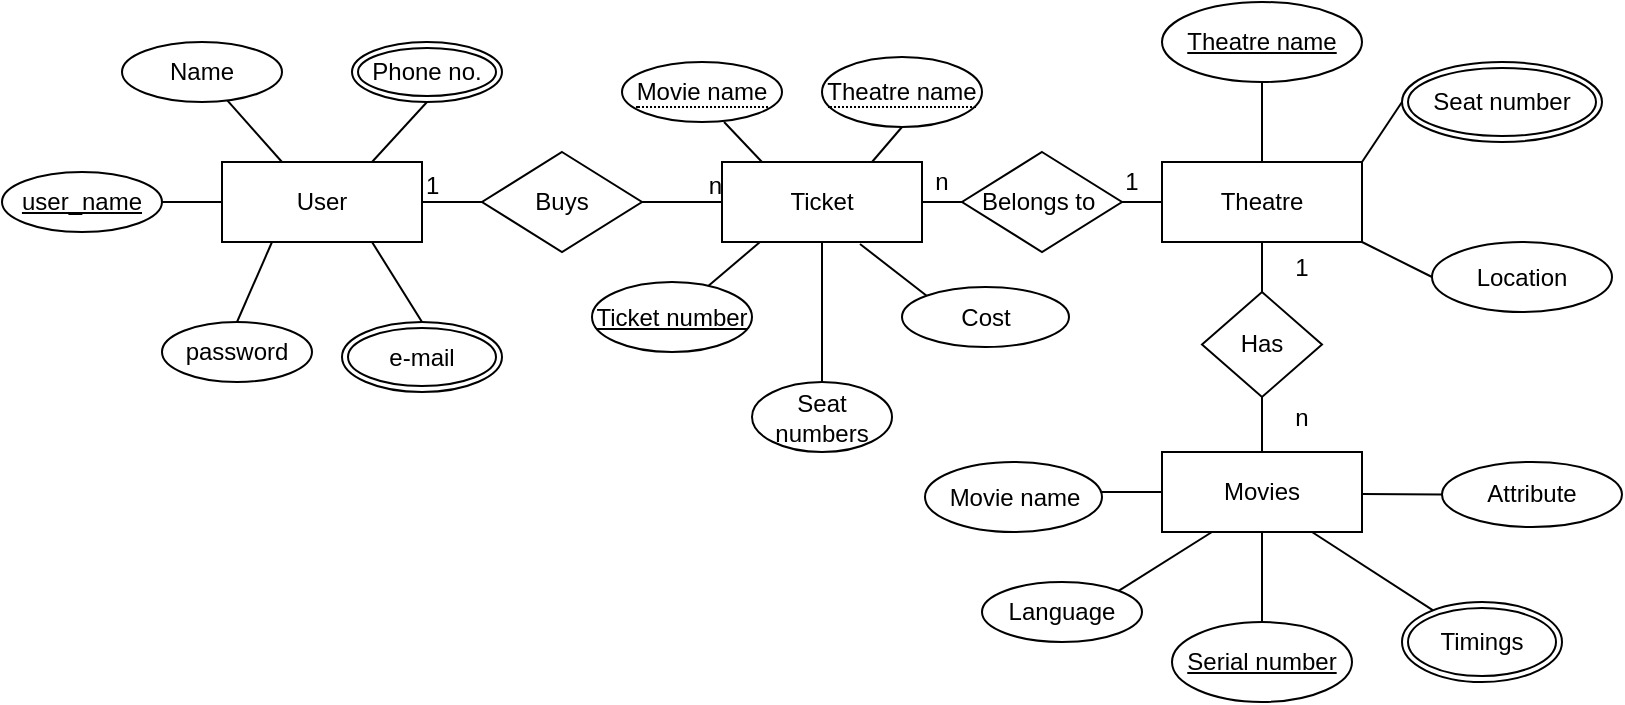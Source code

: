 <mxfile version="13.1.2" type="device"><diagram id="C5RBs43oDa-KdzZeNtuy" name="Page-1"><mxGraphModel dx="868" dy="471" grid="1" gridSize="10" guides="1" tooltips="1" connect="1" arrows="1" fold="1" page="1" pageScale="1" pageWidth="827" pageHeight="1169" math="0" shadow="0"><root><mxCell id="WIyWlLk6GJQsqaUBKTNV-0"/><mxCell id="WIyWlLk6GJQsqaUBKTNV-1" parent="WIyWlLk6GJQsqaUBKTNV-0"/><mxCell id="AY1r9M6z1_LRZxDgciR9-0" value="User" style="whiteSpace=wrap;html=1;align=center;" parent="WIyWlLk6GJQsqaUBKTNV-1" vertex="1"><mxGeometry x="110" y="190" width="100" height="40" as="geometry"/></mxCell><mxCell id="AY1r9M6z1_LRZxDgciR9-1" value="Ticket" style="whiteSpace=wrap;html=1;align=center;" parent="WIyWlLk6GJQsqaUBKTNV-1" vertex="1"><mxGeometry x="360" y="190" width="100" height="40" as="geometry"/></mxCell><mxCell id="AY1r9M6z1_LRZxDgciR9-2" value="Theatre" style="whiteSpace=wrap;html=1;align=center;" parent="WIyWlLk6GJQsqaUBKTNV-1" vertex="1"><mxGeometry x="580" y="190" width="100" height="40" as="geometry"/></mxCell><mxCell id="AY1r9M6z1_LRZxDgciR9-3" value="" style="endArrow=none;html=1;rounded=0;exitX=1;exitY=0.5;exitDx=0;exitDy=0;" parent="WIyWlLk6GJQsqaUBKTNV-1" source="AY1r9M6z1_LRZxDgciR9-0" target="AY1r9M6z1_LRZxDgciR9-1" edge="1"><mxGeometry relative="1" as="geometry"><mxPoint x="330" y="270" as="sourcePoint"/><mxPoint x="490" y="270" as="targetPoint"/></mxGeometry></mxCell><mxCell id="AY1r9M6z1_LRZxDgciR9-4" value="1" style="resizable=0;html=1;align=left;verticalAlign=bottom;" parent="AY1r9M6z1_LRZxDgciR9-3" connectable="0" vertex="1"><mxGeometry x="-1" relative="1" as="geometry"/></mxCell><mxCell id="AY1r9M6z1_LRZxDgciR9-5" value="n" style="resizable=0;html=1;align=right;verticalAlign=bottom;" parent="AY1r9M6z1_LRZxDgciR9-3" connectable="0" vertex="1"><mxGeometry x="1" relative="1" as="geometry"/></mxCell><mxCell id="AY1r9M6z1_LRZxDgciR9-6" value="user_name" style="ellipse;whiteSpace=wrap;html=1;align=center;fontStyle=4;" parent="WIyWlLk6GJQsqaUBKTNV-1" vertex="1"><mxGeometry y="195" width="80" height="30" as="geometry"/></mxCell><mxCell id="AY1r9M6z1_LRZxDgciR9-7" value="password" style="ellipse;whiteSpace=wrap;html=1;align=center;" parent="WIyWlLk6GJQsqaUBKTNV-1" vertex="1"><mxGeometry x="80" y="270" width="75" height="30" as="geometry"/></mxCell><mxCell id="AY1r9M6z1_LRZxDgciR9-8" value="Name" style="ellipse;whiteSpace=wrap;html=1;align=center;" parent="WIyWlLk6GJQsqaUBKTNV-1" vertex="1"><mxGeometry x="60" y="130" width="80" height="30" as="geometry"/></mxCell><mxCell id="AY1r9M6z1_LRZxDgciR9-11" value="Phone no." style="ellipse;shape=doubleEllipse;margin=3;whiteSpace=wrap;html=1;align=center;" parent="WIyWlLk6GJQsqaUBKTNV-1" vertex="1"><mxGeometry x="175" y="130" width="75" height="30" as="geometry"/></mxCell><mxCell id="AY1r9M6z1_LRZxDgciR9-12" value="e-mail" style="ellipse;shape=doubleEllipse;margin=3;whiteSpace=wrap;html=1;align=center;" parent="WIyWlLk6GJQsqaUBKTNV-1" vertex="1"><mxGeometry x="170" y="270" width="80" height="35" as="geometry"/></mxCell><mxCell id="AY1r9M6z1_LRZxDgciR9-15" value="" style="endArrow=none;html=1;rounded=0;" parent="WIyWlLk6GJQsqaUBKTNV-1" source="AY1r9M6z1_LRZxDgciR9-8" edge="1"><mxGeometry relative="1" as="geometry"><mxPoint x="70" y="180" as="sourcePoint"/><mxPoint x="140" y="190" as="targetPoint"/></mxGeometry></mxCell><mxCell id="AY1r9M6z1_LRZxDgciR9-18" value="" style="endArrow=none;html=1;rounded=0;exitX=0.5;exitY=1;exitDx=0;exitDy=0;entryX=0.75;entryY=0;entryDx=0;entryDy=0;" parent="WIyWlLk6GJQsqaUBKTNV-1" source="AY1r9M6z1_LRZxDgciR9-11" target="AY1r9M6z1_LRZxDgciR9-0" edge="1"><mxGeometry relative="1" as="geometry"><mxPoint x="330" y="270" as="sourcePoint"/><mxPoint x="160" y="190" as="targetPoint"/></mxGeometry></mxCell><mxCell id="AY1r9M6z1_LRZxDgciR9-20" value="" style="endArrow=none;html=1;rounded=0;exitX=1;exitY=0.5;exitDx=0;exitDy=0;entryX=0;entryY=0.5;entryDx=0;entryDy=0;" parent="WIyWlLk6GJQsqaUBKTNV-1" source="AY1r9M6z1_LRZxDgciR9-6" target="AY1r9M6z1_LRZxDgciR9-0" edge="1"><mxGeometry relative="1" as="geometry"><mxPoint x="330" y="270" as="sourcePoint"/><mxPoint x="490" y="270" as="targetPoint"/></mxGeometry></mxCell><mxCell id="AY1r9M6z1_LRZxDgciR9-21" value="" style="endArrow=none;html=1;rounded=0;entryX=0.5;entryY=0;entryDx=0;entryDy=0;exitX=0.25;exitY=1;exitDx=0;exitDy=0;" parent="WIyWlLk6GJQsqaUBKTNV-1" source="AY1r9M6z1_LRZxDgciR9-0" target="AY1r9M6z1_LRZxDgciR9-7" edge="1"><mxGeometry relative="1" as="geometry"><mxPoint x="140" y="231" as="sourcePoint"/><mxPoint x="490" y="270" as="targetPoint"/></mxGeometry></mxCell><mxCell id="AY1r9M6z1_LRZxDgciR9-22" value="" style="endArrow=none;html=1;rounded=0;entryX=0.5;entryY=0;entryDx=0;entryDy=0;exitX=0.75;exitY=1;exitDx=0;exitDy=0;" parent="WIyWlLk6GJQsqaUBKTNV-1" source="AY1r9M6z1_LRZxDgciR9-0" target="AY1r9M6z1_LRZxDgciR9-12" edge="1"><mxGeometry relative="1" as="geometry"><mxPoint x="330" y="270" as="sourcePoint"/><mxPoint x="490" y="270" as="targetPoint"/></mxGeometry></mxCell><mxCell id="AY1r9M6z1_LRZxDgciR9-24" value="&lt;span style=&quot;border-bottom: 1px dotted&quot;&gt;Movie name&lt;/span&gt;" style="ellipse;whiteSpace=wrap;html=1;align=center;" parent="WIyWlLk6GJQsqaUBKTNV-1" vertex="1"><mxGeometry x="310" y="140" width="80" height="30" as="geometry"/></mxCell><mxCell id="AY1r9M6z1_LRZxDgciR9-25" value="&lt;span style=&quot;border-bottom: 1px dotted&quot;&gt;Theatre name&lt;/span&gt;" style="ellipse;whiteSpace=wrap;html=1;align=center;" parent="WIyWlLk6GJQsqaUBKTNV-1" vertex="1"><mxGeometry x="410" y="137.5" width="80" height="35" as="geometry"/></mxCell><mxCell id="AY1r9M6z1_LRZxDgciR9-26" value="Buys" style="shape=rhombus;perimeter=rhombusPerimeter;whiteSpace=wrap;html=1;align=center;" parent="WIyWlLk6GJQsqaUBKTNV-1" vertex="1"><mxGeometry x="240" y="185" width="80" height="50" as="geometry"/></mxCell><mxCell id="AY1r9M6z1_LRZxDgciR9-28" value="Ticket number" style="ellipse;whiteSpace=wrap;html=1;align=center;fontStyle=4;" parent="WIyWlLk6GJQsqaUBKTNV-1" vertex="1"><mxGeometry x="295" y="250" width="80" height="35" as="geometry"/></mxCell><mxCell id="AY1r9M6z1_LRZxDgciR9-29" value="Cost" style="ellipse;whiteSpace=wrap;html=1;align=center;" parent="WIyWlLk6GJQsqaUBKTNV-1" vertex="1"><mxGeometry x="450" y="252.5" width="83.5" height="30" as="geometry"/></mxCell><mxCell id="AY1r9M6z1_LRZxDgciR9-30" value="Seat numbers" style="ellipse;whiteSpace=wrap;html=1;align=center;" parent="WIyWlLk6GJQsqaUBKTNV-1" vertex="1"><mxGeometry x="375" y="300" width="70" height="35" as="geometry"/></mxCell><mxCell id="AY1r9M6z1_LRZxDgciR9-31" value="" style="endArrow=none;html=1;rounded=0;exitX=0.19;exitY=1;exitDx=0;exitDy=0;exitPerimeter=0;" parent="WIyWlLk6GJQsqaUBKTNV-1" source="AY1r9M6z1_LRZxDgciR9-1" target="AY1r9M6z1_LRZxDgciR9-28" edge="1"><mxGeometry relative="1" as="geometry"><mxPoint x="330" y="270" as="sourcePoint"/><mxPoint x="490" y="270" as="targetPoint"/></mxGeometry></mxCell><mxCell id="AY1r9M6z1_LRZxDgciR9-32" value="" style="endArrow=none;html=1;rounded=0;exitX=0.638;exitY=1;exitDx=0;exitDy=0;exitPerimeter=0;" parent="WIyWlLk6GJQsqaUBKTNV-1" source="AY1r9M6z1_LRZxDgciR9-24" edge="1"><mxGeometry relative="1" as="geometry"><mxPoint x="330" y="270" as="sourcePoint"/><mxPoint x="380" y="190" as="targetPoint"/></mxGeometry></mxCell><mxCell id="AY1r9M6z1_LRZxDgciR9-33" value="" style="endArrow=none;html=1;rounded=0;exitX=0.5;exitY=1;exitDx=0;exitDy=0;entryX=0.75;entryY=0;entryDx=0;entryDy=0;" parent="WIyWlLk6GJQsqaUBKTNV-1" source="AY1r9M6z1_LRZxDgciR9-25" target="AY1r9M6z1_LRZxDgciR9-1" edge="1"><mxGeometry relative="1" as="geometry"><mxPoint x="330" y="270" as="sourcePoint"/><mxPoint x="490" y="270" as="targetPoint"/></mxGeometry></mxCell><mxCell id="AY1r9M6z1_LRZxDgciR9-34" value="" style="endArrow=none;html=1;rounded=0;exitX=0.69;exitY=1.025;exitDx=0;exitDy=0;exitPerimeter=0;entryX=0;entryY=0;entryDx=0;entryDy=0;" parent="WIyWlLk6GJQsqaUBKTNV-1" source="AY1r9M6z1_LRZxDgciR9-1" target="AY1r9M6z1_LRZxDgciR9-29" edge="1"><mxGeometry relative="1" as="geometry"><mxPoint x="430" y="229" as="sourcePoint"/><mxPoint x="460" y="250" as="targetPoint"/></mxGeometry></mxCell><mxCell id="AY1r9M6z1_LRZxDgciR9-35" value="" style="endArrow=none;html=1;rounded=0;entryX=0.5;entryY=1;entryDx=0;entryDy=0;" parent="WIyWlLk6GJQsqaUBKTNV-1" target="AY1r9M6z1_LRZxDgciR9-1" edge="1"><mxGeometry relative="1" as="geometry"><mxPoint x="410" y="300" as="sourcePoint"/><mxPoint x="490" y="270" as="targetPoint"/></mxGeometry></mxCell><mxCell id="AY1r9M6z1_LRZxDgciR9-37" value="Theatre name" style="ellipse;whiteSpace=wrap;html=1;align=center;fontStyle=4;" parent="WIyWlLk6GJQsqaUBKTNV-1" vertex="1"><mxGeometry x="580" y="110" width="100" height="40" as="geometry"/></mxCell><mxCell id="AY1r9M6z1_LRZxDgciR9-38" value="Seat number" style="ellipse;shape=doubleEllipse;margin=3;whiteSpace=wrap;html=1;align=center;" parent="WIyWlLk6GJQsqaUBKTNV-1" vertex="1"><mxGeometry x="700" y="140" width="100" height="40" as="geometry"/></mxCell><mxCell id="AY1r9M6z1_LRZxDgciR9-39" value="Has" style="shape=rhombus;perimeter=rhombusPerimeter;whiteSpace=wrap;html=1;align=center;" parent="WIyWlLk6GJQsqaUBKTNV-1" vertex="1"><mxGeometry x="600" y="255" width="60" height="52.5" as="geometry"/></mxCell><mxCell id="AY1r9M6z1_LRZxDgciR9-40" value="Movies" style="whiteSpace=wrap;html=1;align=center;" parent="WIyWlLk6GJQsqaUBKTNV-1" vertex="1"><mxGeometry x="580" y="335" width="100" height="40" as="geometry"/></mxCell><mxCell id="AY1r9M6z1_LRZxDgciR9-41" value="Movie name" style="ellipse;whiteSpace=wrap;html=1;align=center;" parent="WIyWlLk6GJQsqaUBKTNV-1" vertex="1"><mxGeometry x="461.5" y="340" width="88.5" height="35" as="geometry"/></mxCell><mxCell id="AY1r9M6z1_LRZxDgciR9-44" value="Language" style="ellipse;whiteSpace=wrap;html=1;align=center;" parent="WIyWlLk6GJQsqaUBKTNV-1" vertex="1"><mxGeometry x="490" y="400" width="80" height="30" as="geometry"/></mxCell><mxCell id="AY1r9M6z1_LRZxDgciR9-45" value="Serial number" style="ellipse;whiteSpace=wrap;html=1;align=center;fontStyle=4;" parent="WIyWlLk6GJQsqaUBKTNV-1" vertex="1"><mxGeometry x="585" y="420" width="90" height="40" as="geometry"/></mxCell><mxCell id="AY1r9M6z1_LRZxDgciR9-46" value="Attribute" style="ellipse;whiteSpace=wrap;html=1;align=center;" parent="WIyWlLk6GJQsqaUBKTNV-1" vertex="1"><mxGeometry x="720" y="340" width="90" height="32.5" as="geometry"/></mxCell><mxCell id="AY1r9M6z1_LRZxDgciR9-48" value="Timings" style="ellipse;shape=doubleEllipse;margin=3;whiteSpace=wrap;html=1;align=center;" parent="WIyWlLk6GJQsqaUBKTNV-1" vertex="1"><mxGeometry x="700" y="410" width="80" height="40" as="geometry"/></mxCell><mxCell id="AY1r9M6z1_LRZxDgciR9-49" value="Belongs to&amp;nbsp;" style="shape=rhombus;perimeter=rhombusPerimeter;whiteSpace=wrap;html=1;align=center;" parent="WIyWlLk6GJQsqaUBKTNV-1" vertex="1"><mxGeometry x="480" y="185" width="80" height="50" as="geometry"/></mxCell><mxCell id="AY1r9M6z1_LRZxDgciR9-50" value="" style="endArrow=none;html=1;rounded=0;exitX=1;exitY=0.5;exitDx=0;exitDy=0;entryX=0;entryY=0.5;entryDx=0;entryDy=0;" parent="WIyWlLk6GJQsqaUBKTNV-1" source="AY1r9M6z1_LRZxDgciR9-1" target="AY1r9M6z1_LRZxDgciR9-49" edge="1"><mxGeometry relative="1" as="geometry"><mxPoint x="320" y="270" as="sourcePoint"/><mxPoint x="480" y="270" as="targetPoint"/></mxGeometry></mxCell><mxCell id="AY1r9M6z1_LRZxDgciR9-51" value="" style="endArrow=none;html=1;rounded=0;entryX=0.5;entryY=1;entryDx=0;entryDy=0;exitX=0.5;exitY=0;exitDx=0;exitDy=0;" parent="WIyWlLk6GJQsqaUBKTNV-1" source="AY1r9M6z1_LRZxDgciR9-39" target="AY1r9M6z1_LRZxDgciR9-2" edge="1"><mxGeometry relative="1" as="geometry"><mxPoint x="630" y="250" as="sourcePoint"/><mxPoint x="640" y="230" as="targetPoint"/></mxGeometry></mxCell><mxCell id="AY1r9M6z1_LRZxDgciR9-55" value="" style="endArrow=none;html=1;rounded=0;entryX=0;entryY=0.5;entryDx=0;entryDy=0;" parent="WIyWlLk6GJQsqaUBKTNV-1" target="AY1r9M6z1_LRZxDgciR9-2" edge="1"><mxGeometry relative="1" as="geometry"><mxPoint x="560" y="210" as="sourcePoint"/><mxPoint x="480" y="270" as="targetPoint"/></mxGeometry></mxCell><mxCell id="AY1r9M6z1_LRZxDgciR9-56" value="" style="endArrow=none;html=1;rounded=0;entryX=0.5;entryY=1;entryDx=0;entryDy=0;exitX=0.5;exitY=0;exitDx=0;exitDy=0;" parent="WIyWlLk6GJQsqaUBKTNV-1" source="AY1r9M6z1_LRZxDgciR9-40" target="AY1r9M6z1_LRZxDgciR9-39" edge="1"><mxGeometry relative="1" as="geometry"><mxPoint x="320" y="270" as="sourcePoint"/><mxPoint x="480" y="270" as="targetPoint"/></mxGeometry></mxCell><mxCell id="AY1r9M6z1_LRZxDgciR9-57" value="" style="endArrow=none;html=1;rounded=0;entryX=0;entryY=0.5;entryDx=0;entryDy=0;exitX=1;exitY=0;exitDx=0;exitDy=0;" parent="WIyWlLk6GJQsqaUBKTNV-1" source="AY1r9M6z1_LRZxDgciR9-2" target="AY1r9M6z1_LRZxDgciR9-38" edge="1"><mxGeometry relative="1" as="geometry"><mxPoint x="690" y="190" as="sourcePoint"/><mxPoint x="480" y="270" as="targetPoint"/></mxGeometry></mxCell><mxCell id="AY1r9M6z1_LRZxDgciR9-58" value="" style="endArrow=none;html=1;rounded=0;entryX=0.5;entryY=1;entryDx=0;entryDy=0;" parent="WIyWlLk6GJQsqaUBKTNV-1" target="AY1r9M6z1_LRZxDgciR9-37" edge="1"><mxGeometry relative="1" as="geometry"><mxPoint x="630" y="190" as="sourcePoint"/><mxPoint x="630" y="172.5" as="targetPoint"/></mxGeometry></mxCell><mxCell id="AY1r9M6z1_LRZxDgciR9-59" value="" style="endArrow=none;html=1;rounded=0;entryX=0.75;entryY=1;entryDx=0;entryDy=0;" parent="WIyWlLk6GJQsqaUBKTNV-1" source="AY1r9M6z1_LRZxDgciR9-48" target="AY1r9M6z1_LRZxDgciR9-40" edge="1"><mxGeometry relative="1" as="geometry"><mxPoint x="320" y="270" as="sourcePoint"/><mxPoint x="660" y="380" as="targetPoint"/></mxGeometry></mxCell><mxCell id="AY1r9M6z1_LRZxDgciR9-60" value="" style="endArrow=none;html=1;rounded=0;entryX=0.5;entryY=1;entryDx=0;entryDy=0;exitX=0.5;exitY=0;exitDx=0;exitDy=0;" parent="WIyWlLk6GJQsqaUBKTNV-1" source="AY1r9M6z1_LRZxDgciR9-45" target="AY1r9M6z1_LRZxDgciR9-40" edge="1"><mxGeometry relative="1" as="geometry"><mxPoint x="320" y="270" as="sourcePoint"/><mxPoint x="480" y="270" as="targetPoint"/></mxGeometry></mxCell><mxCell id="AY1r9M6z1_LRZxDgciR9-61" value="" style="endArrow=none;html=1;rounded=0;entryX=0.25;entryY=1;entryDx=0;entryDy=0;exitX=1;exitY=0;exitDx=0;exitDy=0;" parent="WIyWlLk6GJQsqaUBKTNV-1" source="AY1r9M6z1_LRZxDgciR9-44" target="AY1r9M6z1_LRZxDgciR9-40" edge="1"><mxGeometry relative="1" as="geometry"><mxPoint x="420" y="375" as="sourcePoint"/><mxPoint x="585.75" y="374" as="targetPoint"/></mxGeometry></mxCell><mxCell id="AY1r9M6z1_LRZxDgciR9-62" value="" style="endArrow=none;html=1;rounded=0;entryX=0;entryY=0.5;entryDx=0;entryDy=0;" parent="WIyWlLk6GJQsqaUBKTNV-1" target="AY1r9M6z1_LRZxDgciR9-40" edge="1"><mxGeometry relative="1" as="geometry"><mxPoint x="550" y="355" as="sourcePoint"/><mxPoint x="480" y="270" as="targetPoint"/></mxGeometry></mxCell><mxCell id="AY1r9M6z1_LRZxDgciR9-63" value="" style="endArrow=none;html=1;rounded=0;entryX=0;entryY=0.5;entryDx=0;entryDy=0;" parent="WIyWlLk6GJQsqaUBKTNV-1" target="AY1r9M6z1_LRZxDgciR9-46" edge="1"><mxGeometry relative="1" as="geometry"><mxPoint x="680" y="356" as="sourcePoint"/><mxPoint x="480" y="270" as="targetPoint"/></mxGeometry></mxCell><mxCell id="AY1r9M6z1_LRZxDgciR9-64" value="n" style="text;html=1;strokeColor=none;fillColor=none;align=center;verticalAlign=middle;whiteSpace=wrap;rounded=0;" parent="WIyWlLk6GJQsqaUBKTNV-1" vertex="1"><mxGeometry x="450" y="190" width="40" height="20" as="geometry"/></mxCell><mxCell id="AY1r9M6z1_LRZxDgciR9-65" value="1" style="text;html=1;strokeColor=none;fillColor=none;align=center;verticalAlign=middle;whiteSpace=wrap;rounded=0;" parent="WIyWlLk6GJQsqaUBKTNV-1" vertex="1"><mxGeometry x="545" y="190" width="40" height="20" as="geometry"/></mxCell><mxCell id="AY1r9M6z1_LRZxDgciR9-66" value="n" style="text;html=1;strokeColor=none;fillColor=none;align=center;verticalAlign=middle;whiteSpace=wrap;rounded=0;" parent="WIyWlLk6GJQsqaUBKTNV-1" vertex="1"><mxGeometry x="630" y="307.5" width="40" height="20" as="geometry"/></mxCell><mxCell id="AY1r9M6z1_LRZxDgciR9-67" value="1" style="text;html=1;strokeColor=none;fillColor=none;align=center;verticalAlign=middle;whiteSpace=wrap;rounded=0;" parent="WIyWlLk6GJQsqaUBKTNV-1" vertex="1"><mxGeometry x="630" y="232.5" width="40" height="20" as="geometry"/></mxCell><mxCell id="AY1r9M6z1_LRZxDgciR9-68" value="Location" style="ellipse;whiteSpace=wrap;html=1;align=center;" parent="WIyWlLk6GJQsqaUBKTNV-1" vertex="1"><mxGeometry x="715" y="230" width="90" height="35" as="geometry"/></mxCell><mxCell id="AY1r9M6z1_LRZxDgciR9-69" value="" style="endArrow=none;html=1;rounded=0;entryX=1;entryY=1;entryDx=0;entryDy=0;exitX=0;exitY=0.5;exitDx=0;exitDy=0;" parent="WIyWlLk6GJQsqaUBKTNV-1" source="AY1r9M6z1_LRZxDgciR9-68" target="AY1r9M6z1_LRZxDgciR9-2" edge="1"><mxGeometry relative="1" as="geometry"><mxPoint x="320" y="270" as="sourcePoint"/><mxPoint x="480" y="270" as="targetPoint"/></mxGeometry></mxCell></root></mxGraphModel></diagram></mxfile>